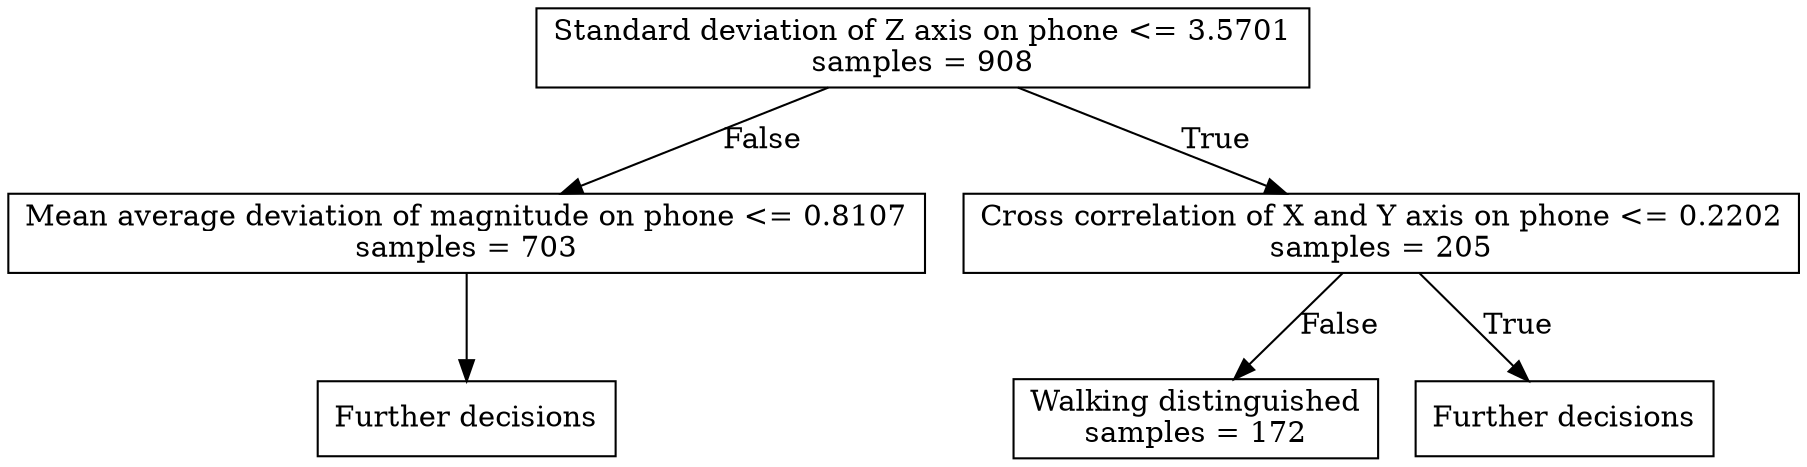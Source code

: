 digraph Tree {
0 [label="Standard deviation of Z axis on phone <= 3.5701\nsamples = 908", shape="box"] ;
1 [label="Mean average deviation of magnitude on phone <= 0.8107\nsamples = 703", shape="box"] ;
0 -> 1 [label="False"];
57 [label="Further decisions", shape="box"] ;
1 -> 57 ;
76 [label="Cross correlation of X and Y axis on phone <= 0.2202\nsamples = 205", shape="box"] ;
0 -> 76 [label="True"] ;
77 [label="Walking distinguished\nsamples = 172", shape="box"] ;
76 -> 77 [label="False"] ;
78 [label="Further decisions", shape="box"] ;
76 -> 78 [label="True"] ;
}